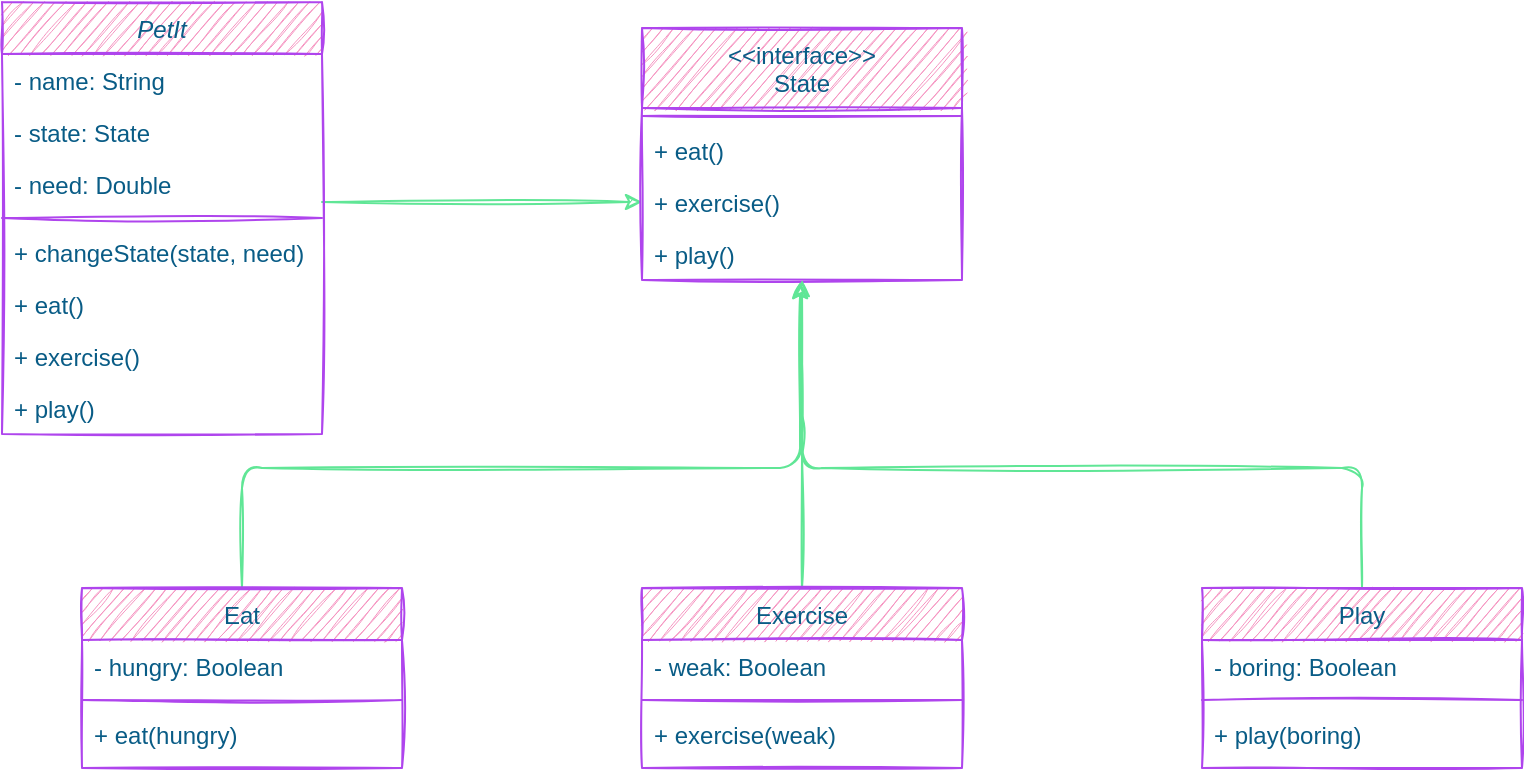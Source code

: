 <mxfile version="16.5.2" type="device"><diagram id="C5RBs43oDa-KdzZeNtuy" name="Page-1"><mxGraphModel dx="862" dy="450" grid="1" gridSize="10" guides="1" tooltips="1" connect="1" arrows="1" fold="1" page="1" pageScale="1" pageWidth="1169" pageHeight="827" math="0" shadow="0"><root><mxCell id="WIyWlLk6GJQsqaUBKTNV-0"/><mxCell id="WIyWlLk6GJQsqaUBKTNV-1" parent="WIyWlLk6GJQsqaUBKTNV-0"/><mxCell id="EMfq26BfXCgAiXoCzHEb-42" style="edgeStyle=elbowEdgeStyle;rounded=1;sketch=1;orthogonalLoop=1;jettySize=auto;elbow=vertical;html=1;entryX=0;entryY=0.5;entryDx=0;entryDy=0;fontColor=#095C86;strokeColor=#60E696;fillColor=#F694C1;" edge="1" parent="WIyWlLk6GJQsqaUBKTNV-1" source="zkfFHV4jXpPFQw0GAbJ--0" target="EMfq26BfXCgAiXoCzHEb-9"><mxGeometry relative="1" as="geometry"/></mxCell><mxCell id="zkfFHV4jXpPFQw0GAbJ--0" value="PetIt" style="swimlane;fontStyle=2;align=center;verticalAlign=top;childLayout=stackLayout;horizontal=1;startSize=26;horizontalStack=0;resizeParent=1;resizeLast=0;collapsible=1;marginBottom=0;rounded=0;shadow=0;strokeWidth=1;sketch=1;fillColor=#F694C1;strokeColor=#AF45ED;fontColor=#095C86;" parent="WIyWlLk6GJQsqaUBKTNV-1" vertex="1"><mxGeometry x="200" y="27" width="160" height="216" as="geometry"><mxRectangle x="230" y="140" width="160" height="26" as="alternateBounds"/></mxGeometry></mxCell><mxCell id="EMfq26BfXCgAiXoCzHEb-12" value="- name: String" style="text;align=left;verticalAlign=top;spacingLeft=4;spacingRight=4;overflow=hidden;rotatable=0;points=[[0,0.5],[1,0.5]];portConstraint=eastwest;sketch=1;fontColor=#095C86;" vertex="1" parent="zkfFHV4jXpPFQw0GAbJ--0"><mxGeometry y="26" width="160" height="26" as="geometry"/></mxCell><mxCell id="EMfq26BfXCgAiXoCzHEb-23" value="- state: State" style="text;align=left;verticalAlign=top;spacingLeft=4;spacingRight=4;overflow=hidden;rotatable=0;points=[[0,0.5],[1,0.5]];portConstraint=eastwest;sketch=1;fontColor=#095C86;" vertex="1" parent="zkfFHV4jXpPFQw0GAbJ--0"><mxGeometry y="52" width="160" height="26" as="geometry"/></mxCell><mxCell id="EMfq26BfXCgAiXoCzHEb-43" value="- need: Double" style="text;align=left;verticalAlign=top;spacingLeft=4;spacingRight=4;overflow=hidden;rotatable=0;points=[[0,0.5],[1,0.5]];portConstraint=eastwest;sketch=1;fontColor=#095C86;" vertex="1" parent="zkfFHV4jXpPFQw0GAbJ--0"><mxGeometry y="78" width="160" height="26" as="geometry"/></mxCell><mxCell id="zkfFHV4jXpPFQw0GAbJ--4" value="" style="line;html=1;strokeWidth=1;align=left;verticalAlign=middle;spacingTop=-1;spacingLeft=3;spacingRight=3;rotatable=0;labelPosition=right;points=[];portConstraint=eastwest;sketch=1;fillColor=#F694C1;strokeColor=#AF45ED;fontColor=#095C86;" parent="zkfFHV4jXpPFQw0GAbJ--0" vertex="1"><mxGeometry y="104" width="160" height="8" as="geometry"/></mxCell><mxCell id="EMfq26BfXCgAiXoCzHEb-6" value="+ changeState(state, need)" style="text;align=left;verticalAlign=top;spacingLeft=4;spacingRight=4;overflow=hidden;rotatable=0;points=[[0,0.5],[1,0.5]];portConstraint=eastwest;sketch=1;fontColor=#095C86;" vertex="1" parent="zkfFHV4jXpPFQw0GAbJ--0"><mxGeometry y="112" width="160" height="26" as="geometry"/></mxCell><mxCell id="EMfq26BfXCgAiXoCzHEb-7" value="+ eat()" style="text;align=left;verticalAlign=top;spacingLeft=4;spacingRight=4;overflow=hidden;rotatable=0;points=[[0,0.5],[1,0.5]];portConstraint=eastwest;sketch=1;fontColor=#095C86;" vertex="1" parent="zkfFHV4jXpPFQw0GAbJ--0"><mxGeometry y="138" width="160" height="26" as="geometry"/></mxCell><mxCell id="EMfq26BfXCgAiXoCzHEb-14" value="+ exercise()" style="text;align=left;verticalAlign=top;spacingLeft=4;spacingRight=4;overflow=hidden;rotatable=0;points=[[0,0.5],[1,0.5]];portConstraint=eastwest;sketch=1;fontColor=#095C86;" vertex="1" parent="zkfFHV4jXpPFQw0GAbJ--0"><mxGeometry y="164" width="160" height="26" as="geometry"/></mxCell><mxCell id="EMfq26BfXCgAiXoCzHEb-13" value="+ play()" style="text;align=left;verticalAlign=top;spacingLeft=4;spacingRight=4;overflow=hidden;rotatable=0;points=[[0,0.5],[1,0.5]];portConstraint=eastwest;sketch=1;fontColor=#095C86;" vertex="1" parent="zkfFHV4jXpPFQw0GAbJ--0"><mxGeometry y="190" width="160" height="26" as="geometry"/></mxCell><mxCell id="EMfq26BfXCgAiXoCzHEb-38" style="edgeStyle=elbowEdgeStyle;rounded=1;sketch=1;orthogonalLoop=1;jettySize=auto;elbow=vertical;html=1;entryX=0.494;entryY=1.038;entryDx=0;entryDy=0;entryPerimeter=0;fontColor=#095C86;strokeColor=#60E696;fillColor=#F694C1;" edge="1" parent="WIyWlLk6GJQsqaUBKTNV-1" source="zkfFHV4jXpPFQw0GAbJ--6" target="EMfq26BfXCgAiXoCzHEb-10"><mxGeometry relative="1" as="geometry"><Array as="points"><mxPoint x="460" y="260"/></Array></mxGeometry></mxCell><mxCell id="zkfFHV4jXpPFQw0GAbJ--6" value="Eat" style="swimlane;fontStyle=0;align=center;verticalAlign=top;childLayout=stackLayout;horizontal=1;startSize=26;horizontalStack=0;resizeParent=1;resizeLast=0;collapsible=1;marginBottom=0;rounded=0;shadow=0;strokeWidth=1;sketch=1;fillColor=#F694C1;strokeColor=#AF45ED;fontColor=#095C86;" parent="WIyWlLk6GJQsqaUBKTNV-1" vertex="1"><mxGeometry x="240" y="320" width="160" height="90" as="geometry"><mxRectangle x="130" y="380" width="160" height="26" as="alternateBounds"/></mxGeometry></mxCell><mxCell id="zkfFHV4jXpPFQw0GAbJ--7" value="- hungry: Boolean" style="text;align=left;verticalAlign=top;spacingLeft=4;spacingRight=4;overflow=hidden;rotatable=0;points=[[0,0.5],[1,0.5]];portConstraint=eastwest;sketch=1;fontColor=#095C86;" parent="zkfFHV4jXpPFQw0GAbJ--6" vertex="1"><mxGeometry y="26" width="160" height="26" as="geometry"/></mxCell><mxCell id="zkfFHV4jXpPFQw0GAbJ--9" value="" style="line;html=1;strokeWidth=1;align=left;verticalAlign=middle;spacingTop=-1;spacingLeft=3;spacingRight=3;rotatable=0;labelPosition=right;points=[];portConstraint=eastwest;sketch=1;fillColor=#F694C1;strokeColor=#AF45ED;fontColor=#095C86;" parent="zkfFHV4jXpPFQw0GAbJ--6" vertex="1"><mxGeometry y="52" width="160" height="8" as="geometry"/></mxCell><mxCell id="EMfq26BfXCgAiXoCzHEb-24" value="+ eat(hungry)" style="text;align=left;verticalAlign=top;spacingLeft=4;spacingRight=4;overflow=hidden;rotatable=0;points=[[0,0.5],[1,0.5]];portConstraint=eastwest;sketch=1;fontColor=#095C86;" vertex="1" parent="zkfFHV4jXpPFQw0GAbJ--6"><mxGeometry y="60" width="160" height="26" as="geometry"/></mxCell><mxCell id="zkfFHV4jXpPFQw0GAbJ--17" value="&lt;&lt;interface&gt;&gt;&#10;State" style="swimlane;fontStyle=0;align=center;verticalAlign=top;childLayout=stackLayout;horizontal=1;startSize=40;horizontalStack=0;resizeParent=1;resizeLast=0;collapsible=1;marginBottom=0;rounded=0;shadow=0;strokeWidth=1;sketch=1;fillColor=#F694C1;strokeColor=#AF45ED;fontColor=#095C86;" parent="WIyWlLk6GJQsqaUBKTNV-1" vertex="1"><mxGeometry x="520" y="40" width="160" height="126" as="geometry"><mxRectangle x="550" y="140" width="160" height="26" as="alternateBounds"/></mxGeometry></mxCell><mxCell id="zkfFHV4jXpPFQw0GAbJ--23" value="" style="line;html=1;strokeWidth=1;align=left;verticalAlign=middle;spacingTop=-1;spacingLeft=3;spacingRight=3;rotatable=0;labelPosition=right;points=[];portConstraint=eastwest;sketch=1;fillColor=#F694C1;strokeColor=#AF45ED;fontColor=#095C86;" parent="zkfFHV4jXpPFQw0GAbJ--17" vertex="1"><mxGeometry y="40" width="160" height="8" as="geometry"/></mxCell><mxCell id="EMfq26BfXCgAiXoCzHEb-8" value="+ eat()" style="text;align=left;verticalAlign=top;spacingLeft=4;spacingRight=4;overflow=hidden;rotatable=0;points=[[0,0.5],[1,0.5]];portConstraint=eastwest;sketch=1;fontColor=#095C86;" vertex="1" parent="zkfFHV4jXpPFQw0GAbJ--17"><mxGeometry y="48" width="160" height="26" as="geometry"/></mxCell><mxCell id="EMfq26BfXCgAiXoCzHEb-9" value="+ exercise()" style="text;align=left;verticalAlign=top;spacingLeft=4;spacingRight=4;overflow=hidden;rotatable=0;points=[[0,0.5],[1,0.5]];portConstraint=eastwest;sketch=1;fontColor=#095C86;" vertex="1" parent="zkfFHV4jXpPFQw0GAbJ--17"><mxGeometry y="74" width="160" height="26" as="geometry"/></mxCell><mxCell id="EMfq26BfXCgAiXoCzHEb-10" value="+ play()" style="text;align=left;verticalAlign=top;spacingLeft=4;spacingRight=4;overflow=hidden;rotatable=0;points=[[0,0.5],[1,0.5]];portConstraint=eastwest;sketch=1;fontColor=#095C86;" vertex="1" parent="zkfFHV4jXpPFQw0GAbJ--17"><mxGeometry y="100" width="160" height="26" as="geometry"/></mxCell><mxCell id="EMfq26BfXCgAiXoCzHEb-39" style="edgeStyle=elbowEdgeStyle;rounded=1;sketch=1;orthogonalLoop=1;jettySize=auto;elbow=vertical;html=1;entryX=0.494;entryY=1.038;entryDx=0;entryDy=0;entryPerimeter=0;fontColor=#095C86;strokeColor=#60E696;fillColor=#F694C1;" edge="1" parent="WIyWlLk6GJQsqaUBKTNV-1" source="EMfq26BfXCgAiXoCzHEb-26" target="EMfq26BfXCgAiXoCzHEb-10"><mxGeometry relative="1" as="geometry"/></mxCell><mxCell id="EMfq26BfXCgAiXoCzHEb-26" value="Exercise" style="swimlane;fontStyle=0;align=center;verticalAlign=top;childLayout=stackLayout;horizontal=1;startSize=26;horizontalStack=0;resizeParent=1;resizeLast=0;collapsible=1;marginBottom=0;rounded=0;shadow=0;strokeWidth=1;sketch=1;fillColor=#F694C1;strokeColor=#AF45ED;fontColor=#095C86;" vertex="1" parent="WIyWlLk6GJQsqaUBKTNV-1"><mxGeometry x="520" y="320" width="160" height="90" as="geometry"><mxRectangle x="130" y="380" width="160" height="26" as="alternateBounds"/></mxGeometry></mxCell><mxCell id="EMfq26BfXCgAiXoCzHEb-27" value="- weak: Boolean" style="text;align=left;verticalAlign=top;spacingLeft=4;spacingRight=4;overflow=hidden;rotatable=0;points=[[0,0.5],[1,0.5]];portConstraint=eastwest;sketch=1;fontColor=#095C86;" vertex="1" parent="EMfq26BfXCgAiXoCzHEb-26"><mxGeometry y="26" width="160" height="26" as="geometry"/></mxCell><mxCell id="EMfq26BfXCgAiXoCzHEb-28" value="" style="line;html=1;strokeWidth=1;align=left;verticalAlign=middle;spacingTop=-1;spacingLeft=3;spacingRight=3;rotatable=0;labelPosition=right;points=[];portConstraint=eastwest;sketch=1;fillColor=#F694C1;strokeColor=#AF45ED;fontColor=#095C86;" vertex="1" parent="EMfq26BfXCgAiXoCzHEb-26"><mxGeometry y="52" width="160" height="8" as="geometry"/></mxCell><mxCell id="EMfq26BfXCgAiXoCzHEb-29" value="+ exercise(weak)" style="text;align=left;verticalAlign=top;spacingLeft=4;spacingRight=4;overflow=hidden;rotatable=0;points=[[0,0.5],[1,0.5]];portConstraint=eastwest;sketch=1;fontColor=#095C86;" vertex="1" parent="EMfq26BfXCgAiXoCzHEb-26"><mxGeometry y="60" width="160" height="26" as="geometry"/></mxCell><mxCell id="EMfq26BfXCgAiXoCzHEb-41" style="edgeStyle=elbowEdgeStyle;rounded=1;sketch=1;orthogonalLoop=1;jettySize=auto;elbow=vertical;html=1;fontColor=#095C86;strokeColor=#60E696;fillColor=#F694C1;" edge="1" parent="WIyWlLk6GJQsqaUBKTNV-1" source="EMfq26BfXCgAiXoCzHEb-30" target="EMfq26BfXCgAiXoCzHEb-10"><mxGeometry relative="1" as="geometry"><Array as="points"><mxPoint x="740" y="260"/></Array></mxGeometry></mxCell><mxCell id="EMfq26BfXCgAiXoCzHEb-30" value="Play" style="swimlane;fontStyle=0;align=center;verticalAlign=top;childLayout=stackLayout;horizontal=1;startSize=26;horizontalStack=0;resizeParent=1;resizeLast=0;collapsible=1;marginBottom=0;rounded=0;shadow=0;strokeWidth=1;sketch=1;fillColor=#F694C1;strokeColor=#AF45ED;fontColor=#095C86;" vertex="1" parent="WIyWlLk6GJQsqaUBKTNV-1"><mxGeometry x="800" y="320" width="160" height="90" as="geometry"><mxRectangle x="130" y="380" width="160" height="26" as="alternateBounds"/></mxGeometry></mxCell><mxCell id="EMfq26BfXCgAiXoCzHEb-31" value="- boring: Boolean" style="text;align=left;verticalAlign=top;spacingLeft=4;spacingRight=4;overflow=hidden;rotatable=0;points=[[0,0.5],[1,0.5]];portConstraint=eastwest;sketch=1;fontColor=#095C86;" vertex="1" parent="EMfq26BfXCgAiXoCzHEb-30"><mxGeometry y="26" width="160" height="26" as="geometry"/></mxCell><mxCell id="EMfq26BfXCgAiXoCzHEb-32" value="" style="line;html=1;strokeWidth=1;align=left;verticalAlign=middle;spacingTop=-1;spacingLeft=3;spacingRight=3;rotatable=0;labelPosition=right;points=[];portConstraint=eastwest;sketch=1;fillColor=#F694C1;strokeColor=#AF45ED;fontColor=#095C86;" vertex="1" parent="EMfq26BfXCgAiXoCzHEb-30"><mxGeometry y="52" width="160" height="8" as="geometry"/></mxCell><mxCell id="EMfq26BfXCgAiXoCzHEb-33" value="+ play(boring)" style="text;align=left;verticalAlign=top;spacingLeft=4;spacingRight=4;overflow=hidden;rotatable=0;points=[[0,0.5],[1,0.5]];portConstraint=eastwest;sketch=1;fontColor=#095C86;" vertex="1" parent="EMfq26BfXCgAiXoCzHEb-30"><mxGeometry y="60" width="160" height="26" as="geometry"/></mxCell></root></mxGraphModel></diagram></mxfile>